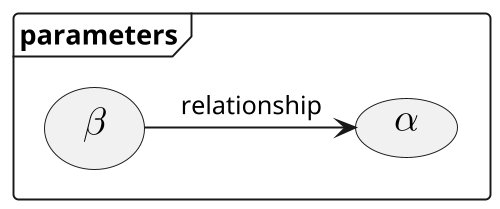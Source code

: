 {
  "sha1": "jbuyq84f6yducwqgg74ylyaqw4njcrm",
  "insertion": {
    "when": "2024-06-03T18:59:31.705Z",
    "user": "plantuml@gmail.com"
  }
}
@startuml

scale 500 width
frame parameters{
  (beta) as "<latex>\beta</latex>"
  (alpha) as "<latex>\alpha</latex>"
}
beta -> alpha : relationship

@enduml
